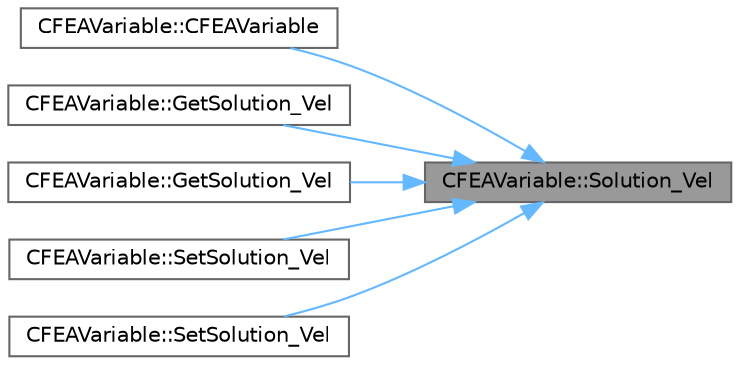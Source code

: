 digraph "CFEAVariable::Solution_Vel"
{
 // LATEX_PDF_SIZE
  bgcolor="transparent";
  edge [fontname=Helvetica,fontsize=10,labelfontname=Helvetica,labelfontsize=10];
  node [fontname=Helvetica,fontsize=10,shape=box,height=0.2,width=0.4];
  rankdir="RL";
  Node1 [id="Node000001",label="CFEAVariable::Solution_Vel",height=0.2,width=0.4,color="gray40", fillcolor="grey60", style="filled", fontcolor="black",tooltip="Wrappers to solution to access velocity and acceleration by name."];
  Node1 -> Node2 [id="edge1_Node000001_Node000002",dir="back",color="steelblue1",style="solid",tooltip=" "];
  Node2 [id="Node000002",label="CFEAVariable::CFEAVariable",height=0.2,width=0.4,color="grey40", fillcolor="white", style="filled",URL="$classCFEAVariable.html#af903380be6b3b699751e694d896af2c1",tooltip="Constructor of the class."];
  Node1 -> Node3 [id="edge2_Node000001_Node000003",dir="back",color="steelblue1",style="solid",tooltip=" "];
  Node3 [id="Node000003",label="CFEAVariable::GetSolution_Vel",height=0.2,width=0.4,color="grey40", fillcolor="white", style="filled",URL="$classCFEAVariable.html#a9e5f89533dff1597314f1a1779d4a87b",tooltip="Get the solution of the problem."];
  Node1 -> Node4 [id="edge3_Node000001_Node000004",dir="back",color="steelblue1",style="solid",tooltip=" "];
  Node4 [id="Node000004",label="CFEAVariable::GetSolution_Vel",height=0.2,width=0.4,color="grey40", fillcolor="white", style="filled",URL="$classCFEAVariable.html#a9ecfd6c1aea87959a6e856d4d3818c22",tooltip="Get the velocity (Structural Analysis)."];
  Node1 -> Node5 [id="edge4_Node000001_Node000005",dir="back",color="steelblue1",style="solid",tooltip=" "];
  Node5 [id="Node000005",label="CFEAVariable::SetSolution_Vel",height=0.2,width=0.4,color="grey40", fillcolor="white", style="filled",URL="$classCFEAVariable.html#af3eabeb740d7600c5aed6fa76ba0a7ef",tooltip="Set the value of the velocity (Structural Analysis)."];
  Node1 -> Node6 [id="edge5_Node000001_Node000006",dir="back",color="steelblue1",style="solid",tooltip=" "];
  Node6 [id="Node000006",label="CFEAVariable::SetSolution_Vel",height=0.2,width=0.4,color="grey40", fillcolor="white", style="filled",URL="$classCFEAVariable.html#ac8f63adcfccd1100995fcc05ae84fa39",tooltip=" "];
}
